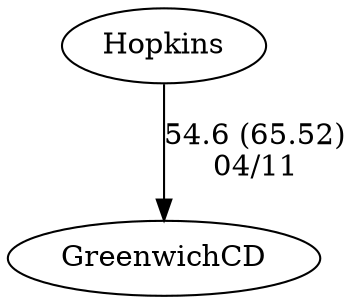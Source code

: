 digraph boys1foursGreenwichCD {GreenwichCD [URL="boys1foursGreenwichCDGreenwichCD.html"];Hopkins [URL="boys1foursGreenwichCDHopkins.html"];Hopkins -> GreenwichCD[label="54.6 (65.52)
04/11", weight="46", tooltip="NEIRA,GCDS vs Hopkins			
Distance: 1250m Conditions: head current increased
None", URL="https://www.row2k.com/results/resultspage.cfm?UID=3F962587F5195CAC9807287404512E2B&cat=5", random="random"]}
